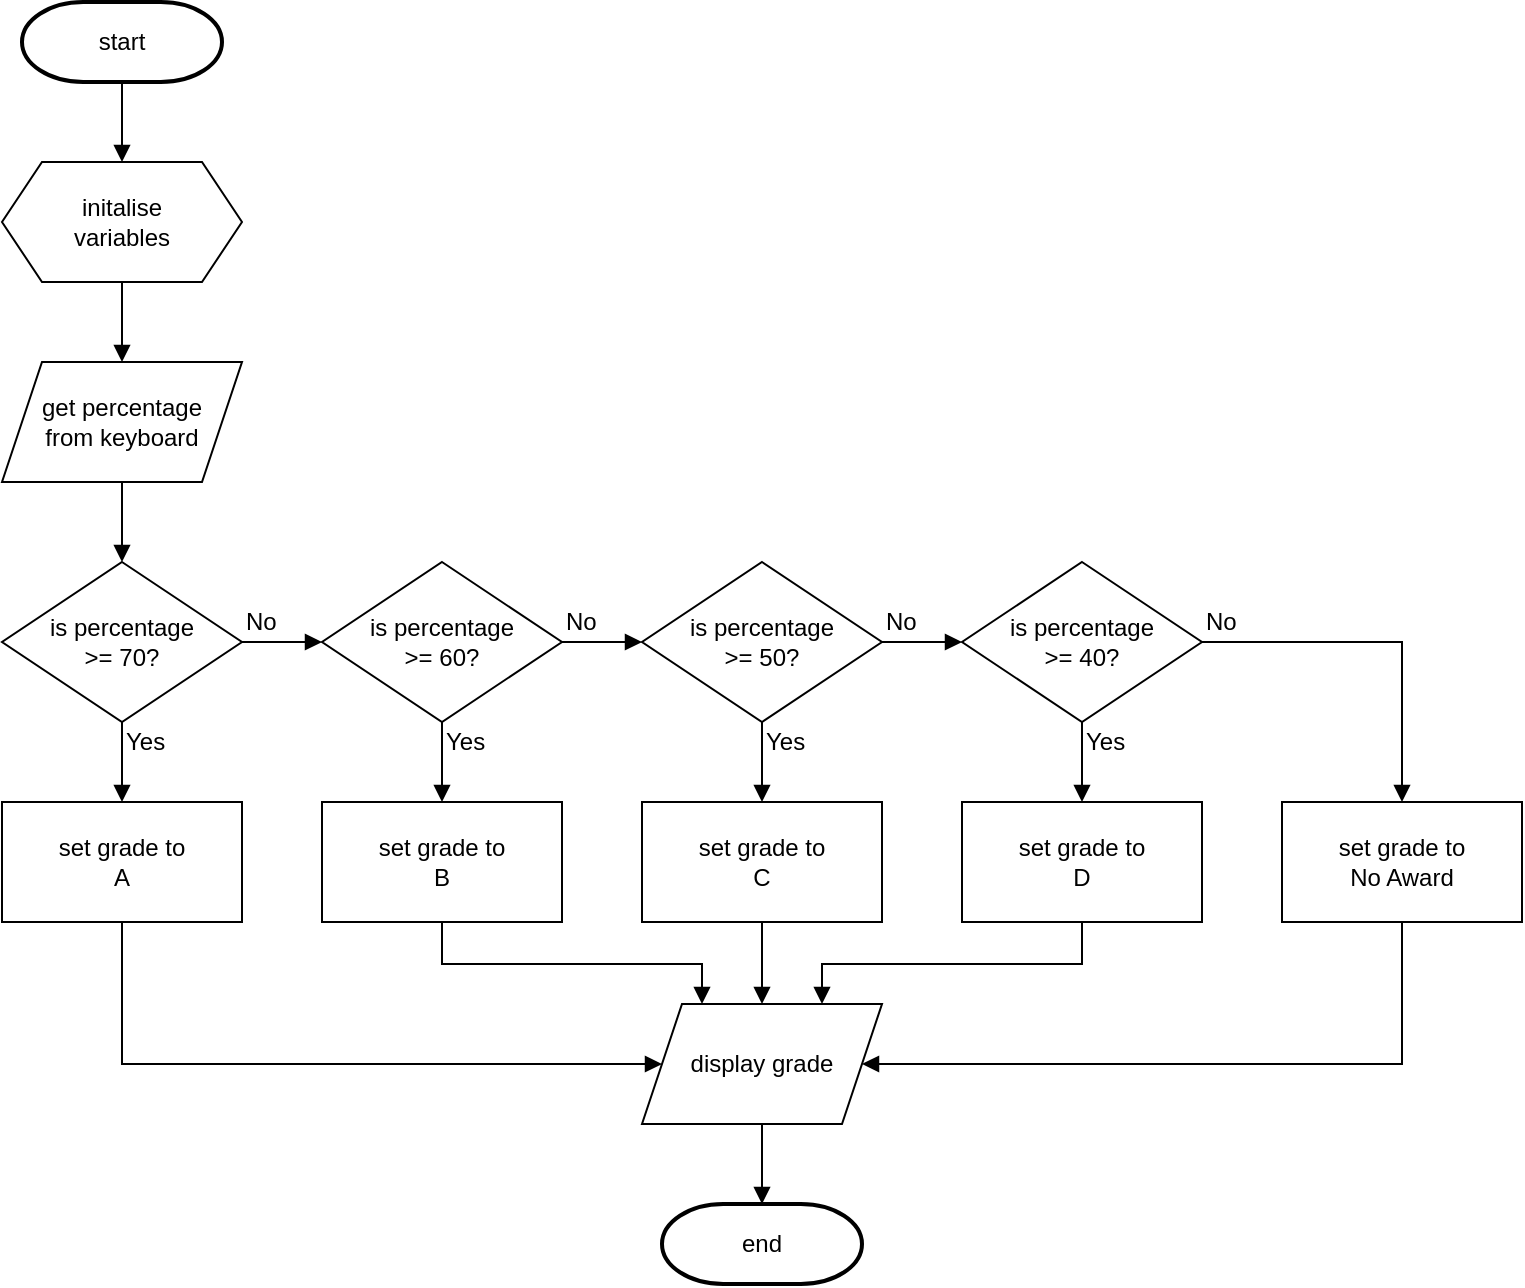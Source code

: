 <mxfile version="28.1.2" pages="2">
  <diagram name="fc1" id="cGlz_I6CfmXMJs-cQSHQ">
    <mxGraphModel dx="971" dy="758" grid="1" gridSize="10" guides="1" tooltips="1" connect="1" arrows="1" fold="1" page="1" pageScale="1" pageWidth="1169" pageHeight="827" math="0" shadow="0">
      <root>
        <mxCell id="q_WlRzKrirI5KPxBoJkh-0" />
        <mxCell id="q_WlRzKrirI5KPxBoJkh-1" parent="q_WlRzKrirI5KPxBoJkh-0" />
        <mxCell id="q_WlRzKrirI5KPxBoJkh-2" style="edgeStyle=orthogonalEdgeStyle;rounded=0;orthogonalLoop=1;jettySize=auto;html=1;exitX=0.5;exitY=1;exitDx=0;exitDy=0;exitPerimeter=0;entryX=0.5;entryY=0;entryDx=0;entryDy=0;endArrow=block;endFill=1;" edge="1" parent="q_WlRzKrirI5KPxBoJkh-1" source="q_WlRzKrirI5KPxBoJkh-3" target="q_WlRzKrirI5KPxBoJkh-5">
          <mxGeometry relative="1" as="geometry" />
        </mxCell>
        <mxCell id="q_WlRzKrirI5KPxBoJkh-3" value="start" style="strokeWidth=2;html=1;shape=mxgraph.flowchart.terminator;whiteSpace=wrap;" vertex="1" parent="q_WlRzKrirI5KPxBoJkh-1">
          <mxGeometry x="110" y="79" width="100" height="40" as="geometry" />
        </mxCell>
        <mxCell id="q_WlRzKrirI5KPxBoJkh-4" style="edgeStyle=orthogonalEdgeStyle;rounded=0;orthogonalLoop=1;jettySize=auto;html=1;exitX=0.5;exitY=1;exitDx=0;exitDy=0;entryX=0.5;entryY=0;entryDx=0;entryDy=0;endArrow=block;endFill=1;" edge="1" parent="q_WlRzKrirI5KPxBoJkh-1" source="q_WlRzKrirI5KPxBoJkh-5" target="q_WlRzKrirI5KPxBoJkh-7">
          <mxGeometry relative="1" as="geometry" />
        </mxCell>
        <mxCell id="q_WlRzKrirI5KPxBoJkh-5" value="initalise&lt;div&gt;variables&lt;/div&gt;" style="shape=hexagon;perimeter=hexagonPerimeter2;whiteSpace=wrap;html=1;fixedSize=1;" vertex="1" parent="q_WlRzKrirI5KPxBoJkh-1">
          <mxGeometry x="100" y="159" width="120" height="60" as="geometry" />
        </mxCell>
        <mxCell id="q_WlRzKrirI5KPxBoJkh-6" style="edgeStyle=orthogonalEdgeStyle;rounded=0;orthogonalLoop=1;jettySize=auto;html=1;exitX=0.5;exitY=1;exitDx=0;exitDy=0;entryX=0.5;entryY=0;entryDx=0;entryDy=0;endArrow=block;endFill=1;" edge="1" parent="q_WlRzKrirI5KPxBoJkh-1" source="q_WlRzKrirI5KPxBoJkh-7" target="q_WlRzKrirI5KPxBoJkh-10">
          <mxGeometry relative="1" as="geometry" />
        </mxCell>
        <mxCell id="q_WlRzKrirI5KPxBoJkh-7" value="get percentage&lt;div&gt;from keyboard&lt;/div&gt;" style="shape=parallelogram;perimeter=parallelogramPerimeter;whiteSpace=wrap;html=1;fixedSize=1;" vertex="1" parent="q_WlRzKrirI5KPxBoJkh-1">
          <mxGeometry x="100" y="259" width="120" height="60" as="geometry" />
        </mxCell>
        <mxCell id="q_WlRzKrirI5KPxBoJkh-9" style="edgeStyle=orthogonalEdgeStyle;shape=connector;rounded=0;orthogonalLoop=1;jettySize=auto;html=1;exitX=0.5;exitY=1;exitDx=0;exitDy=0;entryX=0.5;entryY=0;entryDx=0;entryDy=0;strokeColor=default;align=center;verticalAlign=middle;fontFamily=Helvetica;fontSize=11;fontColor=default;labelBackgroundColor=default;endArrow=block;endFill=1;" edge="1" parent="q_WlRzKrirI5KPxBoJkh-1" source="q_WlRzKrirI5KPxBoJkh-10">
          <mxGeometry relative="1" as="geometry">
            <mxPoint x="160" y="479" as="targetPoint" />
          </mxGeometry>
        </mxCell>
        <mxCell id="J8nw1OHWscnrK27jN7NS-1" style="edgeStyle=orthogonalEdgeStyle;shape=connector;rounded=0;orthogonalLoop=1;jettySize=auto;html=1;exitX=1;exitY=0.5;exitDx=0;exitDy=0;entryX=0;entryY=0.5;entryDx=0;entryDy=0;strokeColor=default;align=center;verticalAlign=middle;fontFamily=Helvetica;fontSize=11;fontColor=default;labelBackgroundColor=default;endArrow=block;endFill=1;" edge="1" parent="q_WlRzKrirI5KPxBoJkh-1" source="q_WlRzKrirI5KPxBoJkh-10" target="aO7dX8Oa5xOZGyp3q3zJ-0">
          <mxGeometry relative="1" as="geometry" />
        </mxCell>
        <mxCell id="q_WlRzKrirI5KPxBoJkh-10" value="is percentage&lt;div&gt;&amp;gt;= 70?&lt;/div&gt;" style="rhombus;whiteSpace=wrap;html=1;" vertex="1" parent="q_WlRzKrirI5KPxBoJkh-1">
          <mxGeometry x="100" y="359" width="120" height="80" as="geometry" />
        </mxCell>
        <mxCell id="q_WlRzKrirI5KPxBoJkh-11" value="display grade" style="shape=parallelogram;perimeter=parallelogramPerimeter;whiteSpace=wrap;html=1;fixedSize=1;" vertex="1" parent="q_WlRzKrirI5KPxBoJkh-1">
          <mxGeometry x="420" y="580" width="120" height="60" as="geometry" />
        </mxCell>
        <mxCell id="q_WlRzKrirI5KPxBoJkh-12" value="end" style="strokeWidth=2;html=1;shape=mxgraph.flowchart.terminator;whiteSpace=wrap;" vertex="1" parent="q_WlRzKrirI5KPxBoJkh-1">
          <mxGeometry x="430" y="680" width="100" height="40" as="geometry" />
        </mxCell>
        <mxCell id="q_WlRzKrirI5KPxBoJkh-13" value="Yes" style="text;html=1;strokeColor=none;fillColor=none;align=left;verticalAlign=middle;whiteSpace=wrap;rounded=0;" vertex="1" parent="q_WlRzKrirI5KPxBoJkh-1">
          <mxGeometry x="160" y="439" width="40" height="20" as="geometry" />
        </mxCell>
        <mxCell id="q_WlRzKrirI5KPxBoJkh-14" value="No" style="text;html=1;strokeColor=none;fillColor=none;align=left;verticalAlign=middle;whiteSpace=wrap;rounded=0;" vertex="1" parent="q_WlRzKrirI5KPxBoJkh-1">
          <mxGeometry x="220" y="379" width="40" height="20" as="geometry" />
        </mxCell>
        <mxCell id="J8nw1OHWscnrK27jN7NS-14" style="edgeStyle=orthogonalEdgeStyle;shape=connector;rounded=0;orthogonalLoop=1;jettySize=auto;html=1;exitX=0.5;exitY=1;exitDx=0;exitDy=0;entryX=0;entryY=0.5;entryDx=0;entryDy=0;strokeColor=default;align=center;verticalAlign=middle;fontFamily=Helvetica;fontSize=11;fontColor=default;labelBackgroundColor=default;endArrow=block;endFill=1;" edge="1" parent="q_WlRzKrirI5KPxBoJkh-1" source="q_WlRzKrirI5KPxBoJkh-15" target="q_WlRzKrirI5KPxBoJkh-11">
          <mxGeometry relative="1" as="geometry">
            <Array as="points">
              <mxPoint x="160" y="610" />
            </Array>
          </mxGeometry>
        </mxCell>
        <mxCell id="q_WlRzKrirI5KPxBoJkh-15" value="set grade to&lt;div&gt;A&lt;/div&gt;" style="rounded=0;whiteSpace=wrap;html=1;" vertex="1" parent="q_WlRzKrirI5KPxBoJkh-1">
          <mxGeometry x="100" y="479" width="120" height="60" as="geometry" />
        </mxCell>
        <mxCell id="q_WlRzKrirI5KPxBoJkh-19" value="No" style="text;html=1;strokeColor=none;fillColor=none;align=left;verticalAlign=middle;whiteSpace=wrap;rounded=0;" vertex="1" parent="q_WlRzKrirI5KPxBoJkh-1">
          <mxGeometry x="700" y="379" width="40" height="20" as="geometry" />
        </mxCell>
        <mxCell id="q_WlRzKrirI5KPxBoJkh-20" value="Yes" style="text;html=1;strokeColor=none;fillColor=none;align=left;verticalAlign=middle;whiteSpace=wrap;rounded=0;" vertex="1" parent="q_WlRzKrirI5KPxBoJkh-1">
          <mxGeometry x="320" y="439" width="40" height="20" as="geometry" />
        </mxCell>
        <mxCell id="q_WlRzKrirI5KPxBoJkh-24" value="No" style="text;html=1;strokeColor=none;fillColor=none;align=left;verticalAlign=middle;whiteSpace=wrap;rounded=0;" vertex="1" parent="q_WlRzKrirI5KPxBoJkh-1">
          <mxGeometry x="380" y="379" width="40" height="20" as="geometry" />
        </mxCell>
        <mxCell id="q_WlRzKrirI5KPxBoJkh-25" value="Yes" style="text;html=1;strokeColor=none;fillColor=none;align=left;verticalAlign=middle;whiteSpace=wrap;rounded=0;" vertex="1" parent="q_WlRzKrirI5KPxBoJkh-1">
          <mxGeometry x="640" y="439" width="40" height="20" as="geometry" />
        </mxCell>
        <mxCell id="q_WlRzKrirI5KPxBoJkh-29" value="No" style="text;html=1;strokeColor=none;fillColor=none;align=left;verticalAlign=middle;whiteSpace=wrap;rounded=0;" vertex="1" parent="q_WlRzKrirI5KPxBoJkh-1">
          <mxGeometry x="540" y="379" width="40" height="20" as="geometry" />
        </mxCell>
        <mxCell id="q_WlRzKrirI5KPxBoJkh-30" value="Yes" style="text;html=1;strokeColor=none;fillColor=none;align=left;verticalAlign=middle;whiteSpace=wrap;rounded=0;" vertex="1" parent="q_WlRzKrirI5KPxBoJkh-1">
          <mxGeometry x="480" y="439" width="40" height="20" as="geometry" />
        </mxCell>
        <mxCell id="J8nw1OHWscnrK27jN7NS-10" style="edgeStyle=orthogonalEdgeStyle;shape=connector;rounded=0;orthogonalLoop=1;jettySize=auto;html=1;exitX=0.5;exitY=1;exitDx=0;exitDy=0;entryX=0.25;entryY=0;entryDx=0;entryDy=0;strokeColor=default;align=center;verticalAlign=middle;fontFamily=Helvetica;fontSize=11;fontColor=default;labelBackgroundColor=default;endArrow=block;endFill=1;" edge="1" parent="q_WlRzKrirI5KPxBoJkh-1" source="q_WlRzKrirI5KPxBoJkh-31" target="q_WlRzKrirI5KPxBoJkh-11">
          <mxGeometry relative="1" as="geometry">
            <Array as="points">
              <mxPoint x="320" y="560" />
              <mxPoint x="450" y="560" />
            </Array>
          </mxGeometry>
        </mxCell>
        <mxCell id="q_WlRzKrirI5KPxBoJkh-31" value="set grade to&lt;div&gt;B&lt;/div&gt;" style="rounded=0;whiteSpace=wrap;html=1;" vertex="1" parent="q_WlRzKrirI5KPxBoJkh-1">
          <mxGeometry x="260" y="479" width="120" height="60" as="geometry" />
        </mxCell>
        <mxCell id="J8nw1OHWscnrK27jN7NS-12" style="edgeStyle=orthogonalEdgeStyle;shape=connector;rounded=0;orthogonalLoop=1;jettySize=auto;html=1;exitX=0.5;exitY=1;exitDx=0;exitDy=0;entryX=0.75;entryY=0;entryDx=0;entryDy=0;strokeColor=default;align=center;verticalAlign=middle;fontFamily=Helvetica;fontSize=11;fontColor=default;labelBackgroundColor=default;endArrow=block;endFill=1;" edge="1" parent="q_WlRzKrirI5KPxBoJkh-1" source="q_WlRzKrirI5KPxBoJkh-32" target="q_WlRzKrirI5KPxBoJkh-11">
          <mxGeometry relative="1" as="geometry">
            <Array as="points">
              <mxPoint x="640" y="560" />
              <mxPoint x="510" y="560" />
            </Array>
          </mxGeometry>
        </mxCell>
        <mxCell id="q_WlRzKrirI5KPxBoJkh-32" value="set grade to&lt;div&gt;D&lt;/div&gt;" style="rounded=0;whiteSpace=wrap;html=1;" vertex="1" parent="q_WlRzKrirI5KPxBoJkh-1">
          <mxGeometry x="580" y="479" width="120" height="60" as="geometry" />
        </mxCell>
        <mxCell id="J8nw1OHWscnrK27jN7NS-11" style="edgeStyle=orthogonalEdgeStyle;shape=connector;rounded=0;orthogonalLoop=1;jettySize=auto;html=1;exitX=0.5;exitY=1;exitDx=0;exitDy=0;entryX=0.5;entryY=0;entryDx=0;entryDy=0;strokeColor=default;align=center;verticalAlign=middle;fontFamily=Helvetica;fontSize=11;fontColor=default;labelBackgroundColor=default;endArrow=block;endFill=1;" edge="1" parent="q_WlRzKrirI5KPxBoJkh-1" source="q_WlRzKrirI5KPxBoJkh-33" target="q_WlRzKrirI5KPxBoJkh-11">
          <mxGeometry relative="1" as="geometry" />
        </mxCell>
        <mxCell id="q_WlRzKrirI5KPxBoJkh-33" value="set grade to&lt;div&gt;C&lt;/div&gt;" style="rounded=0;whiteSpace=wrap;html=1;" vertex="1" parent="q_WlRzKrirI5KPxBoJkh-1">
          <mxGeometry x="420" y="479" width="120" height="60" as="geometry" />
        </mxCell>
        <mxCell id="q_WlRzKrirI5KPxBoJkh-36" style="edgeStyle=orthogonalEdgeStyle;shape=connector;rounded=0;orthogonalLoop=1;jettySize=auto;html=1;exitX=0.5;exitY=1;exitDx=0;exitDy=0;entryX=0.5;entryY=0;entryDx=0;entryDy=0;entryPerimeter=0;strokeColor=default;align=center;verticalAlign=middle;fontFamily=Helvetica;fontSize=11;fontColor=default;labelBackgroundColor=default;endArrow=block;endFill=1;" edge="1" parent="q_WlRzKrirI5KPxBoJkh-1" source="q_WlRzKrirI5KPxBoJkh-11" target="q_WlRzKrirI5KPxBoJkh-12">
          <mxGeometry relative="1" as="geometry" />
        </mxCell>
        <mxCell id="J8nw1OHWscnrK27jN7NS-2" style="edgeStyle=orthogonalEdgeStyle;shape=connector;rounded=0;orthogonalLoop=1;jettySize=auto;html=1;exitX=1;exitY=0.5;exitDx=0;exitDy=0;entryX=0;entryY=0.5;entryDx=0;entryDy=0;strokeColor=default;align=center;verticalAlign=middle;fontFamily=Helvetica;fontSize=11;fontColor=default;labelBackgroundColor=default;endArrow=block;endFill=1;" edge="1" parent="q_WlRzKrirI5KPxBoJkh-1" source="aO7dX8Oa5xOZGyp3q3zJ-0" target="aO7dX8Oa5xOZGyp3q3zJ-1">
          <mxGeometry relative="1" as="geometry" />
        </mxCell>
        <mxCell id="J8nw1OHWscnrK27jN7NS-4" style="edgeStyle=orthogonalEdgeStyle;shape=connector;rounded=0;orthogonalLoop=1;jettySize=auto;html=1;exitX=0.5;exitY=1;exitDx=0;exitDy=0;entryX=0.5;entryY=0;entryDx=0;entryDy=0;strokeColor=default;align=center;verticalAlign=middle;fontFamily=Helvetica;fontSize=11;fontColor=default;labelBackgroundColor=default;endArrow=block;endFill=1;" edge="1" parent="q_WlRzKrirI5KPxBoJkh-1" source="aO7dX8Oa5xOZGyp3q3zJ-0" target="q_WlRzKrirI5KPxBoJkh-31">
          <mxGeometry relative="1" as="geometry" />
        </mxCell>
        <mxCell id="aO7dX8Oa5xOZGyp3q3zJ-0" value="is percentage&lt;div&gt;&amp;gt;= 60?&lt;/div&gt;" style="rhombus;whiteSpace=wrap;html=1;" vertex="1" parent="q_WlRzKrirI5KPxBoJkh-1">
          <mxGeometry x="260" y="359" width="120" height="80" as="geometry" />
        </mxCell>
        <mxCell id="J8nw1OHWscnrK27jN7NS-3" style="edgeStyle=orthogonalEdgeStyle;shape=connector;rounded=0;orthogonalLoop=1;jettySize=auto;html=1;exitX=1;exitY=0.5;exitDx=0;exitDy=0;entryX=0;entryY=0.5;entryDx=0;entryDy=0;strokeColor=default;align=center;verticalAlign=middle;fontFamily=Helvetica;fontSize=11;fontColor=default;labelBackgroundColor=default;endArrow=block;endFill=1;" edge="1" parent="q_WlRzKrirI5KPxBoJkh-1" source="aO7dX8Oa5xOZGyp3q3zJ-1" target="aO7dX8Oa5xOZGyp3q3zJ-2">
          <mxGeometry relative="1" as="geometry" />
        </mxCell>
        <mxCell id="J8nw1OHWscnrK27jN7NS-5" style="edgeStyle=orthogonalEdgeStyle;shape=connector;rounded=0;orthogonalLoop=1;jettySize=auto;html=1;exitX=0.5;exitY=1;exitDx=0;exitDy=0;entryX=0.5;entryY=0;entryDx=0;entryDy=0;strokeColor=default;align=center;verticalAlign=middle;fontFamily=Helvetica;fontSize=11;fontColor=default;labelBackgroundColor=default;endArrow=block;endFill=1;" edge="1" parent="q_WlRzKrirI5KPxBoJkh-1" source="aO7dX8Oa5xOZGyp3q3zJ-1" target="q_WlRzKrirI5KPxBoJkh-33">
          <mxGeometry relative="1" as="geometry" />
        </mxCell>
        <mxCell id="aO7dX8Oa5xOZGyp3q3zJ-1" value="is percentage&lt;div&gt;&amp;gt;= 50?&lt;/div&gt;" style="rhombus;whiteSpace=wrap;html=1;" vertex="1" parent="q_WlRzKrirI5KPxBoJkh-1">
          <mxGeometry x="420" y="359" width="120" height="80" as="geometry" />
        </mxCell>
        <mxCell id="J8nw1OHWscnrK27jN7NS-6" style="edgeStyle=orthogonalEdgeStyle;shape=connector;rounded=0;orthogonalLoop=1;jettySize=auto;html=1;exitX=0.5;exitY=1;exitDx=0;exitDy=0;entryX=0.5;entryY=0;entryDx=0;entryDy=0;strokeColor=default;align=center;verticalAlign=middle;fontFamily=Helvetica;fontSize=11;fontColor=default;labelBackgroundColor=default;endArrow=block;endFill=1;" edge="1" parent="q_WlRzKrirI5KPxBoJkh-1" source="aO7dX8Oa5xOZGyp3q3zJ-2" target="q_WlRzKrirI5KPxBoJkh-32">
          <mxGeometry relative="1" as="geometry" />
        </mxCell>
        <mxCell id="J8nw1OHWscnrK27jN7NS-8" style="edgeStyle=orthogonalEdgeStyle;shape=connector;rounded=0;orthogonalLoop=1;jettySize=auto;html=1;exitX=1;exitY=0.5;exitDx=0;exitDy=0;entryX=0.5;entryY=0;entryDx=0;entryDy=0;strokeColor=default;align=center;verticalAlign=middle;fontFamily=Helvetica;fontSize=11;fontColor=default;labelBackgroundColor=default;endArrow=block;endFill=1;" edge="1" parent="q_WlRzKrirI5KPxBoJkh-1" source="aO7dX8Oa5xOZGyp3q3zJ-2" target="J8nw1OHWscnrK27jN7NS-0">
          <mxGeometry relative="1" as="geometry" />
        </mxCell>
        <mxCell id="aO7dX8Oa5xOZGyp3q3zJ-2" value="is percentage&lt;div&gt;&amp;gt;= 40?&lt;/div&gt;" style="rhombus;whiteSpace=wrap;html=1;" vertex="1" parent="q_WlRzKrirI5KPxBoJkh-1">
          <mxGeometry x="580" y="359" width="120" height="80" as="geometry" />
        </mxCell>
        <mxCell id="J8nw1OHWscnrK27jN7NS-17" style="edgeStyle=orthogonalEdgeStyle;shape=connector;rounded=0;orthogonalLoop=1;jettySize=auto;html=1;exitX=0.5;exitY=1;exitDx=0;exitDy=0;entryX=1;entryY=0.5;entryDx=0;entryDy=0;strokeColor=default;align=center;verticalAlign=middle;fontFamily=Helvetica;fontSize=11;fontColor=default;labelBackgroundColor=default;endArrow=block;endFill=1;" edge="1" parent="q_WlRzKrirI5KPxBoJkh-1" source="J8nw1OHWscnrK27jN7NS-0" target="q_WlRzKrirI5KPxBoJkh-11">
          <mxGeometry relative="1" as="geometry">
            <Array as="points">
              <mxPoint x="800" y="610" />
            </Array>
          </mxGeometry>
        </mxCell>
        <mxCell id="J8nw1OHWscnrK27jN7NS-0" value="set grade to&lt;div&gt;No Award&lt;/div&gt;" style="rounded=0;whiteSpace=wrap;html=1;" vertex="1" parent="q_WlRzKrirI5KPxBoJkh-1">
          <mxGeometry x="740" y="479" width="120" height="60" as="geometry" />
        </mxCell>
      </root>
    </mxGraphModel>
  </diagram>
  <diagram id="eiDuwP7BxHOCGEV4mQCg" name="fc1 alt">
    <mxGraphModel dx="874" dy="682" grid="1" gridSize="10" guides="1" tooltips="1" connect="1" arrows="1" fold="1" page="1" pageScale="1" pageWidth="827" pageHeight="1169" math="0" shadow="0">
      <root>
        <mxCell id="0" />
        <mxCell id="1" parent="0" />
        <mxCell id="avIDiTlglhun5P4ctQTW-9" style="edgeStyle=orthogonalEdgeStyle;rounded=0;orthogonalLoop=1;jettySize=auto;html=1;exitX=0.5;exitY=1;exitDx=0;exitDy=0;exitPerimeter=0;entryX=0.5;entryY=0;entryDx=0;entryDy=0;endArrow=block;endFill=1;" parent="1" source="avIDiTlglhun5P4ctQTW-2" target="avIDiTlglhun5P4ctQTW-3" edge="1">
          <mxGeometry relative="1" as="geometry" />
        </mxCell>
        <mxCell id="avIDiTlglhun5P4ctQTW-2" value="start" style="strokeWidth=2;html=1;shape=mxgraph.flowchart.terminator;whiteSpace=wrap;" parent="1" vertex="1">
          <mxGeometry x="310" y="120" width="100" height="40" as="geometry" />
        </mxCell>
        <mxCell id="avIDiTlglhun5P4ctQTW-10" style="edgeStyle=orthogonalEdgeStyle;rounded=0;orthogonalLoop=1;jettySize=auto;html=1;exitX=0.5;exitY=1;exitDx=0;exitDy=0;entryX=0.5;entryY=0;entryDx=0;entryDy=0;endArrow=block;endFill=1;" parent="1" source="avIDiTlglhun5P4ctQTW-3" target="avIDiTlglhun5P4ctQTW-4" edge="1">
          <mxGeometry relative="1" as="geometry" />
        </mxCell>
        <mxCell id="avIDiTlglhun5P4ctQTW-3" value="set percentage&lt;br&gt;initially 0" style="shape=hexagon;perimeter=hexagonPerimeter2;whiteSpace=wrap;html=1;fixedSize=1;" parent="1" vertex="1">
          <mxGeometry x="300" y="200" width="120" height="60" as="geometry" />
        </mxCell>
        <mxCell id="avIDiTlglhun5P4ctQTW-11" style="edgeStyle=orthogonalEdgeStyle;rounded=0;orthogonalLoop=1;jettySize=auto;html=1;exitX=0.5;exitY=1;exitDx=0;exitDy=0;entryX=0.5;entryY=0;entryDx=0;entryDy=0;endArrow=block;endFill=1;" parent="1" source="avIDiTlglhun5P4ctQTW-4" target="avIDiTlglhun5P4ctQTW-5" edge="1">
          <mxGeometry relative="1" as="geometry" />
        </mxCell>
        <mxCell id="avIDiTlglhun5P4ctQTW-4" value="get percentage&lt;div&gt;from keyboard&lt;/div&gt;" style="shape=parallelogram;perimeter=parallelogramPerimeter;whiteSpace=wrap;html=1;fixedSize=1;" parent="1" vertex="1">
          <mxGeometry x="300" y="300" width="120" height="60" as="geometry" />
        </mxCell>
        <mxCell id="9p9NOfnOsH_0SPWEqgHI-17" style="edgeStyle=orthogonalEdgeStyle;rounded=0;orthogonalLoop=1;jettySize=auto;html=1;exitX=1;exitY=0.5;exitDx=0;exitDy=0;entryX=0;entryY=0.5;entryDx=0;entryDy=0;endArrow=block;endFill=1;" edge="1" parent="1" source="avIDiTlglhun5P4ctQTW-5" target="9p9NOfnOsH_0SPWEqgHI-1">
          <mxGeometry relative="1" as="geometry" />
        </mxCell>
        <mxCell id="9p9NOfnOsH_0SPWEqgHI-22" style="edgeStyle=orthogonalEdgeStyle;shape=connector;rounded=0;orthogonalLoop=1;jettySize=auto;html=1;exitX=0.5;exitY=1;exitDx=0;exitDy=0;entryX=0.5;entryY=0;entryDx=0;entryDy=0;strokeColor=default;align=center;verticalAlign=middle;fontFamily=Helvetica;fontSize=11;fontColor=default;labelBackgroundColor=default;endArrow=block;endFill=1;" edge="1" parent="1" source="avIDiTlglhun5P4ctQTW-5" target="9p9NOfnOsH_0SPWEqgHI-2">
          <mxGeometry relative="1" as="geometry" />
        </mxCell>
        <mxCell id="avIDiTlglhun5P4ctQTW-5" value="is percentage&lt;div&gt;&amp;gt;= 70?&lt;/div&gt;" style="rhombus;whiteSpace=wrap;html=1;" parent="1" vertex="1">
          <mxGeometry x="300" y="400" width="120" height="80" as="geometry" />
        </mxCell>
        <mxCell id="avIDiTlglhun5P4ctQTW-6" value="display grade" style="shape=parallelogram;perimeter=parallelogramPerimeter;whiteSpace=wrap;html=1;fixedSize=1;" parent="1" vertex="1">
          <mxGeometry x="300" y="980" width="120" height="60" as="geometry" />
        </mxCell>
        <mxCell id="avIDiTlglhun5P4ctQTW-8" value="end" style="strokeWidth=2;html=1;shape=mxgraph.flowchart.terminator;whiteSpace=wrap;" parent="1" vertex="1">
          <mxGeometry x="310" y="1080" width="100" height="40" as="geometry" />
        </mxCell>
        <mxCell id="YwCEqdf0-yE4EAoYH6hO-1" value="No" style="text;html=1;strokeColor=none;fillColor=none;align=center;verticalAlign=middle;whiteSpace=wrap;rounded=0;" parent="1" vertex="1">
          <mxGeometry x="360" y="480" width="40" height="20" as="geometry" />
        </mxCell>
        <mxCell id="YwCEqdf0-yE4EAoYH6hO-2" value="Yes" style="text;html=1;strokeColor=none;fillColor=none;align=center;verticalAlign=middle;whiteSpace=wrap;rounded=0;" parent="1" vertex="1">
          <mxGeometry x="420" y="420" width="40" height="20" as="geometry" />
        </mxCell>
        <mxCell id="9p9NOfnOsH_0SPWEqgHI-1" value="set grade to&lt;div&gt;A&lt;/div&gt;" style="rounded=0;whiteSpace=wrap;html=1;" vertex="1" parent="1">
          <mxGeometry x="460" y="410" width="120" height="60" as="geometry" />
        </mxCell>
        <mxCell id="9p9NOfnOsH_0SPWEqgHI-19" style="edgeStyle=orthogonalEdgeStyle;shape=connector;rounded=0;orthogonalLoop=1;jettySize=auto;html=1;exitX=0;exitY=0.5;exitDx=0;exitDy=0;entryX=1;entryY=0.5;entryDx=0;entryDy=0;strokeColor=default;align=center;verticalAlign=middle;fontFamily=Helvetica;fontSize=11;fontColor=default;labelBackgroundColor=default;endArrow=block;endFill=1;" edge="1" parent="1" source="9p9NOfnOsH_0SPWEqgHI-2" target="9p9NOfnOsH_0SPWEqgHI-13">
          <mxGeometry relative="1" as="geometry" />
        </mxCell>
        <mxCell id="9p9NOfnOsH_0SPWEqgHI-24" style="edgeStyle=orthogonalEdgeStyle;shape=connector;rounded=0;orthogonalLoop=1;jettySize=auto;html=1;exitX=0.5;exitY=1;exitDx=0;exitDy=0;entryX=0.5;entryY=0;entryDx=0;entryDy=0;strokeColor=default;align=center;verticalAlign=middle;fontFamily=Helvetica;fontSize=11;fontColor=default;labelBackgroundColor=default;endArrow=block;endFill=1;" edge="1" parent="1" source="9p9NOfnOsH_0SPWEqgHI-2" target="9p9NOfnOsH_0SPWEqgHI-5">
          <mxGeometry relative="1" as="geometry" />
        </mxCell>
        <mxCell id="9p9NOfnOsH_0SPWEqgHI-2" value="is percentage&lt;div&gt;&amp;gt;= 60?&lt;/div&gt;" style="rhombus;whiteSpace=wrap;html=1;" vertex="1" parent="1">
          <mxGeometry x="300" y="520" width="120" height="80" as="geometry" />
        </mxCell>
        <mxCell id="9p9NOfnOsH_0SPWEqgHI-3" value="No" style="text;html=1;strokeColor=none;fillColor=none;align=center;verticalAlign=middle;whiteSpace=wrap;rounded=0;" vertex="1" parent="1">
          <mxGeometry x="360" y="600" width="40" height="20" as="geometry" />
        </mxCell>
        <mxCell id="9p9NOfnOsH_0SPWEqgHI-4" value="Yes" style="text;html=1;strokeColor=none;fillColor=none;align=center;verticalAlign=middle;whiteSpace=wrap;rounded=0;" vertex="1" parent="1">
          <mxGeometry x="260" y="540" width="40" height="20" as="geometry" />
        </mxCell>
        <mxCell id="9p9NOfnOsH_0SPWEqgHI-20" style="edgeStyle=orthogonalEdgeStyle;shape=connector;rounded=0;orthogonalLoop=1;jettySize=auto;html=1;exitX=1;exitY=0.5;exitDx=0;exitDy=0;entryX=0;entryY=0.5;entryDx=0;entryDy=0;strokeColor=default;align=center;verticalAlign=middle;fontFamily=Helvetica;fontSize=11;fontColor=default;labelBackgroundColor=default;endArrow=block;endFill=1;" edge="1" parent="1" source="9p9NOfnOsH_0SPWEqgHI-5" target="9p9NOfnOsH_0SPWEqgHI-15">
          <mxGeometry relative="1" as="geometry" />
        </mxCell>
        <mxCell id="9p9NOfnOsH_0SPWEqgHI-26" style="edgeStyle=orthogonalEdgeStyle;shape=connector;rounded=0;orthogonalLoop=1;jettySize=auto;html=1;exitX=0.5;exitY=1;exitDx=0;exitDy=0;entryX=0.5;entryY=0;entryDx=0;entryDy=0;strokeColor=default;align=center;verticalAlign=middle;fontFamily=Helvetica;fontSize=11;fontColor=default;labelBackgroundColor=default;endArrow=block;endFill=1;" edge="1" parent="1" source="9p9NOfnOsH_0SPWEqgHI-5" target="9p9NOfnOsH_0SPWEqgHI-10">
          <mxGeometry relative="1" as="geometry" />
        </mxCell>
        <mxCell id="9p9NOfnOsH_0SPWEqgHI-5" value="is percentage&lt;div&gt;&amp;gt;= 50?&lt;/div&gt;" style="rhombus;whiteSpace=wrap;html=1;" vertex="1" parent="1">
          <mxGeometry x="300" y="640" width="120" height="80" as="geometry" />
        </mxCell>
        <mxCell id="9p9NOfnOsH_0SPWEqgHI-6" value="No" style="text;html=1;strokeColor=none;fillColor=none;align=center;verticalAlign=middle;whiteSpace=wrap;rounded=0;" vertex="1" parent="1">
          <mxGeometry x="360" y="720" width="40" height="20" as="geometry" />
        </mxCell>
        <mxCell id="9p9NOfnOsH_0SPWEqgHI-7" value="Yes" style="text;html=1;strokeColor=none;fillColor=none;align=center;verticalAlign=middle;whiteSpace=wrap;rounded=0;" vertex="1" parent="1">
          <mxGeometry x="420" y="660" width="40" height="20" as="geometry" />
        </mxCell>
        <mxCell id="9p9NOfnOsH_0SPWEqgHI-21" style="edgeStyle=orthogonalEdgeStyle;shape=connector;rounded=0;orthogonalLoop=1;jettySize=auto;html=1;exitX=0;exitY=0.5;exitDx=0;exitDy=0;entryX=1;entryY=0.5;entryDx=0;entryDy=0;strokeColor=default;align=center;verticalAlign=middle;fontFamily=Helvetica;fontSize=11;fontColor=default;labelBackgroundColor=default;endArrow=block;endFill=1;" edge="1" parent="1" source="9p9NOfnOsH_0SPWEqgHI-10" target="9p9NOfnOsH_0SPWEqgHI-14">
          <mxGeometry relative="1" as="geometry" />
        </mxCell>
        <mxCell id="9p9NOfnOsH_0SPWEqgHI-27" style="edgeStyle=orthogonalEdgeStyle;shape=connector;rounded=0;orthogonalLoop=1;jettySize=auto;html=1;exitX=0.5;exitY=1;exitDx=0;exitDy=0;entryX=0.5;entryY=0;entryDx=0;entryDy=0;strokeColor=default;align=center;verticalAlign=middle;fontFamily=Helvetica;fontSize=11;fontColor=default;labelBackgroundColor=default;endArrow=block;endFill=1;" edge="1" parent="1" source="9p9NOfnOsH_0SPWEqgHI-10" target="9p9NOfnOsH_0SPWEqgHI-16">
          <mxGeometry relative="1" as="geometry" />
        </mxCell>
        <mxCell id="9p9NOfnOsH_0SPWEqgHI-10" value="is percentage&lt;div&gt;&amp;gt;= 40?&lt;/div&gt;" style="rhombus;whiteSpace=wrap;html=1;" vertex="1" parent="1">
          <mxGeometry x="300" y="760" width="120" height="80" as="geometry" />
        </mxCell>
        <mxCell id="9p9NOfnOsH_0SPWEqgHI-11" value="No" style="text;html=1;strokeColor=none;fillColor=none;align=center;verticalAlign=middle;whiteSpace=wrap;rounded=0;" vertex="1" parent="1">
          <mxGeometry x="360" y="840" width="40" height="20" as="geometry" />
        </mxCell>
        <mxCell id="9p9NOfnOsH_0SPWEqgHI-12" value="Yes" style="text;html=1;strokeColor=none;fillColor=none;align=center;verticalAlign=middle;whiteSpace=wrap;rounded=0;" vertex="1" parent="1">
          <mxGeometry x="260" y="780" width="40" height="20" as="geometry" />
        </mxCell>
        <mxCell id="9p9NOfnOsH_0SPWEqgHI-13" value="set grade to&lt;div&gt;B&lt;/div&gt;" style="rounded=0;whiteSpace=wrap;html=1;" vertex="1" parent="1">
          <mxGeometry x="140" y="530" width="120" height="60" as="geometry" />
        </mxCell>
        <mxCell id="9p9NOfnOsH_0SPWEqgHI-14" value="set grade to&lt;div&gt;D&lt;/div&gt;" style="rounded=0;whiteSpace=wrap;html=1;" vertex="1" parent="1">
          <mxGeometry x="140" y="770" width="120" height="60" as="geometry" />
        </mxCell>
        <mxCell id="9p9NOfnOsH_0SPWEqgHI-15" value="set grade to&lt;div&gt;C&lt;/div&gt;" style="rounded=0;whiteSpace=wrap;html=1;" vertex="1" parent="1">
          <mxGeometry x="460" y="650" width="120" height="60" as="geometry" />
        </mxCell>
        <mxCell id="9p9NOfnOsH_0SPWEqgHI-28" style="edgeStyle=orthogonalEdgeStyle;shape=connector;rounded=0;orthogonalLoop=1;jettySize=auto;html=1;exitX=0.5;exitY=1;exitDx=0;exitDy=0;entryX=0.5;entryY=0;entryDx=0;entryDy=0;strokeColor=default;align=center;verticalAlign=middle;fontFamily=Helvetica;fontSize=11;fontColor=default;labelBackgroundColor=default;endArrow=block;endFill=1;" edge="1" parent="1" source="9p9NOfnOsH_0SPWEqgHI-16" target="avIDiTlglhun5P4ctQTW-6">
          <mxGeometry relative="1" as="geometry" />
        </mxCell>
        <mxCell id="9p9NOfnOsH_0SPWEqgHI-16" value="set grade to&lt;div&gt;No Award&lt;/div&gt;" style="rounded=0;whiteSpace=wrap;html=1;" vertex="1" parent="1">
          <mxGeometry x="300" y="880" width="120" height="60" as="geometry" />
        </mxCell>
        <mxCell id="9p9NOfnOsH_0SPWEqgHI-29" style="edgeStyle=orthogonalEdgeStyle;shape=connector;rounded=0;orthogonalLoop=1;jettySize=auto;html=1;exitX=0.5;exitY=1;exitDx=0;exitDy=0;entryX=0.5;entryY=0;entryDx=0;entryDy=0;entryPerimeter=0;strokeColor=default;align=center;verticalAlign=middle;fontFamily=Helvetica;fontSize=11;fontColor=default;labelBackgroundColor=default;endArrow=block;endFill=1;" edge="1" parent="1" source="avIDiTlglhun5P4ctQTW-6" target="avIDiTlglhun5P4ctQTW-8">
          <mxGeometry relative="1" as="geometry" />
        </mxCell>
      </root>
    </mxGraphModel>
  </diagram>
</mxfile>
